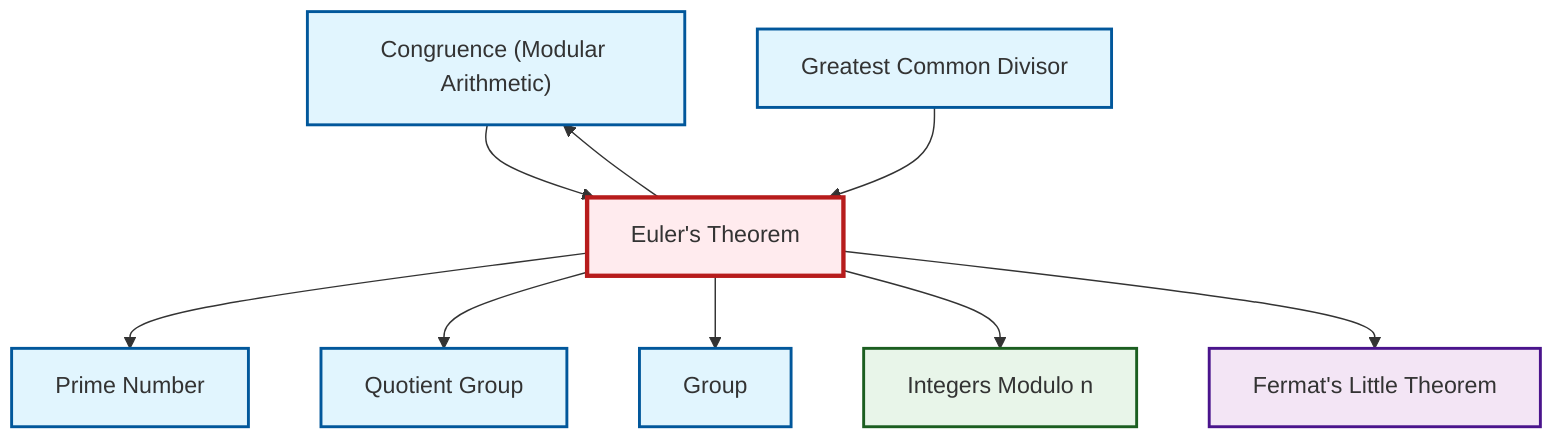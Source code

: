 graph TD
    classDef definition fill:#e1f5fe,stroke:#01579b,stroke-width:2px
    classDef theorem fill:#f3e5f5,stroke:#4a148c,stroke-width:2px
    classDef axiom fill:#fff3e0,stroke:#e65100,stroke-width:2px
    classDef example fill:#e8f5e9,stroke:#1b5e20,stroke-width:2px
    classDef current fill:#ffebee,stroke:#b71c1c,stroke-width:3px
    thm-fermat-little["Fermat's Little Theorem"]:::theorem
    def-congruence["Congruence (Modular Arithmetic)"]:::definition
    ex-quotient-integers-mod-n["Integers Modulo n"]:::example
    def-prime["Prime Number"]:::definition
    def-quotient-group["Quotient Group"]:::definition
    def-group["Group"]:::definition
    def-gcd["Greatest Common Divisor"]:::definition
    thm-euler["Euler's Theorem"]:::theorem
    def-congruence --> thm-euler
    def-gcd --> thm-euler
    thm-euler --> def-prime
    thm-euler --> def-quotient-group
    thm-euler --> def-group
    thm-euler --> ex-quotient-integers-mod-n
    thm-euler --> thm-fermat-little
    thm-euler --> def-congruence
    class thm-euler current